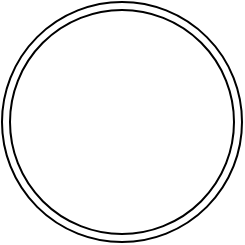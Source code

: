 <mxfile version="14.1.8" type="github">
  <diagram id="AyRXHayMuMWYm5hP0LH-" name="Page-1">
    <mxGraphModel dx="1542" dy="955" grid="1" gridSize="10" guides="1" tooltips="1" connect="1" arrows="1" fold="1" page="1" pageScale="1" pageWidth="827" pageHeight="1169" math="0" shadow="0">
      <root>
        <mxCell id="0" />
        <mxCell id="1" parent="0" />
        <mxCell id="XHKesMiqnUoTod6xWwZp-1" value="" style="ellipse;shape=doubleEllipse;whiteSpace=wrap;html=1;aspect=fixed;" parent="1" vertex="1">
          <mxGeometry x="60" y="60" width="120" height="120" as="geometry" />
        </mxCell>
      </root>
    </mxGraphModel>
  </diagram>
</mxfile>
